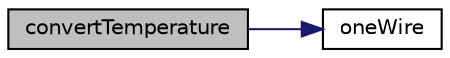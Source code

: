 digraph "convertTemperature"
{
 // LATEX_PDF_SIZE
  bgcolor="transparent";
  edge [fontname="Helvetica",fontsize="10",labelfontname="Helvetica",labelfontsize="10"];
  node [fontname="Helvetica",fontsize="10",shape=record];
  rankdir="LR";
  Node1 [label="convertTemperature",height=0.2,width=0.4,color="black", fillcolor="grey75", style="filled", fontcolor="black",tooltip="Convert the internal value read from the sensor to a value in °C."];
  Node1 -> Node2 [color="midnightblue",fontsize="10",style="solid",fontname="Helvetica"];
  Node2 [label="oneWire",height=0.2,width=0.4,color="black",URL="$Mk2__3phase__RFdatalog__temp_8ino.html#ad462970b50df0943a9f36f1dcb49a9ee",tooltip=" "];
}
